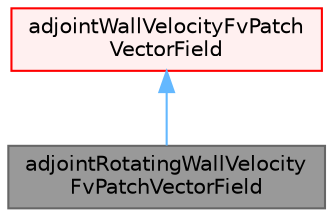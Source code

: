 digraph "adjointRotatingWallVelocityFvPatchVectorField"
{
 // LATEX_PDF_SIZE
  bgcolor="transparent";
  edge [fontname=Helvetica,fontsize=10,labelfontname=Helvetica,labelfontsize=10];
  node [fontname=Helvetica,fontsize=10,shape=box,height=0.2,width=0.4];
  Node1 [id="Node000001",label="adjointRotatingWallVelocity\lFvPatchVectorField",height=0.2,width=0.4,color="gray40", fillcolor="grey60", style="filled", fontcolor="black",tooltip="The same as adjointWallVelocity but additionally computes the sensitivity contribution emerging from ..."];
  Node2 -> Node1 [id="edge1_Node000001_Node000002",dir="back",color="steelblue1",style="solid",tooltip=" "];
  Node2 [id="Node000002",label="adjointWallVelocityFvPatch\lVectorField",height=0.2,width=0.4,color="red", fillcolor="#FFF0F0", style="filled",URL="$classFoam_1_1adjointWallVelocityFvPatchVectorField.html",tooltip="Adjoint wall velocity boundary condition. If nutUSpaldingWallFunction is employed in the flow solutio..."];
}
